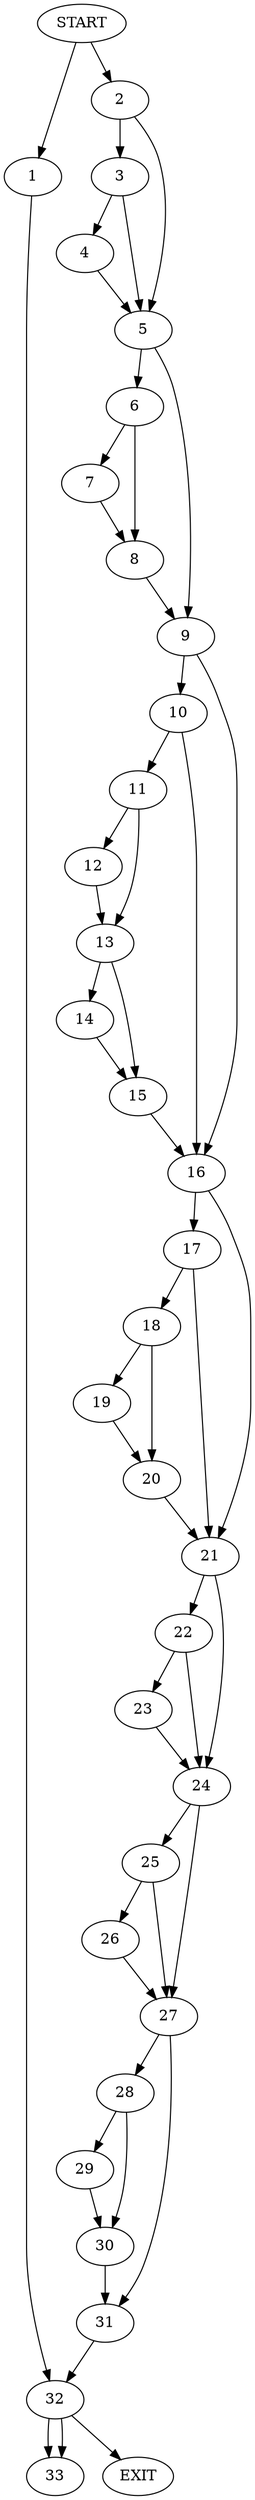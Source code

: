 digraph { 
0 [label="START"];
1;
2;
3;
4;
5;
6;
7;
8;
9;
10;
11;
12;
13;
14;
15;
16;
17;
18;
19;
20;
21;
22;
23;
24;
25;
26;
27;
28;
29;
30;
31;
32;
33;
34[label="EXIT"];
0 -> 2;
0 -> 1;
1 -> 32;
2 -> 3;
2 -> 5;
3 -> 5;
3 -> 4;
4 -> 5;
5 -> 6;
5 -> 9;
6 -> 7;
6 -> 8;
7 -> 8;
8 -> 9;
9 -> 10;
9 -> 16;
10 -> 16;
10 -> 11;
11 -> 12;
11 -> 13;
12 -> 13;
13 -> 14;
13 -> 15;
14 -> 15;
15 -> 16;
16 -> 17;
16 -> 21;
17 -> 21;
17 -> 18;
18 -> 19;
18 -> 20;
19 -> 20;
20 -> 21;
21 -> 22;
21 -> 24;
22 -> 24;
22 -> 23;
23 -> 24;
24 -> 25;
24 -> 27;
25 -> 27;
25 -> 26;
26 -> 27;
27 -> 28;
27 -> 31;
28 -> 29;
28 -> 30;
29 -> 30;
30 -> 31;
31 -> 32;
32 -> 34;
32 -> 33;
32:s2 -> 33;
}